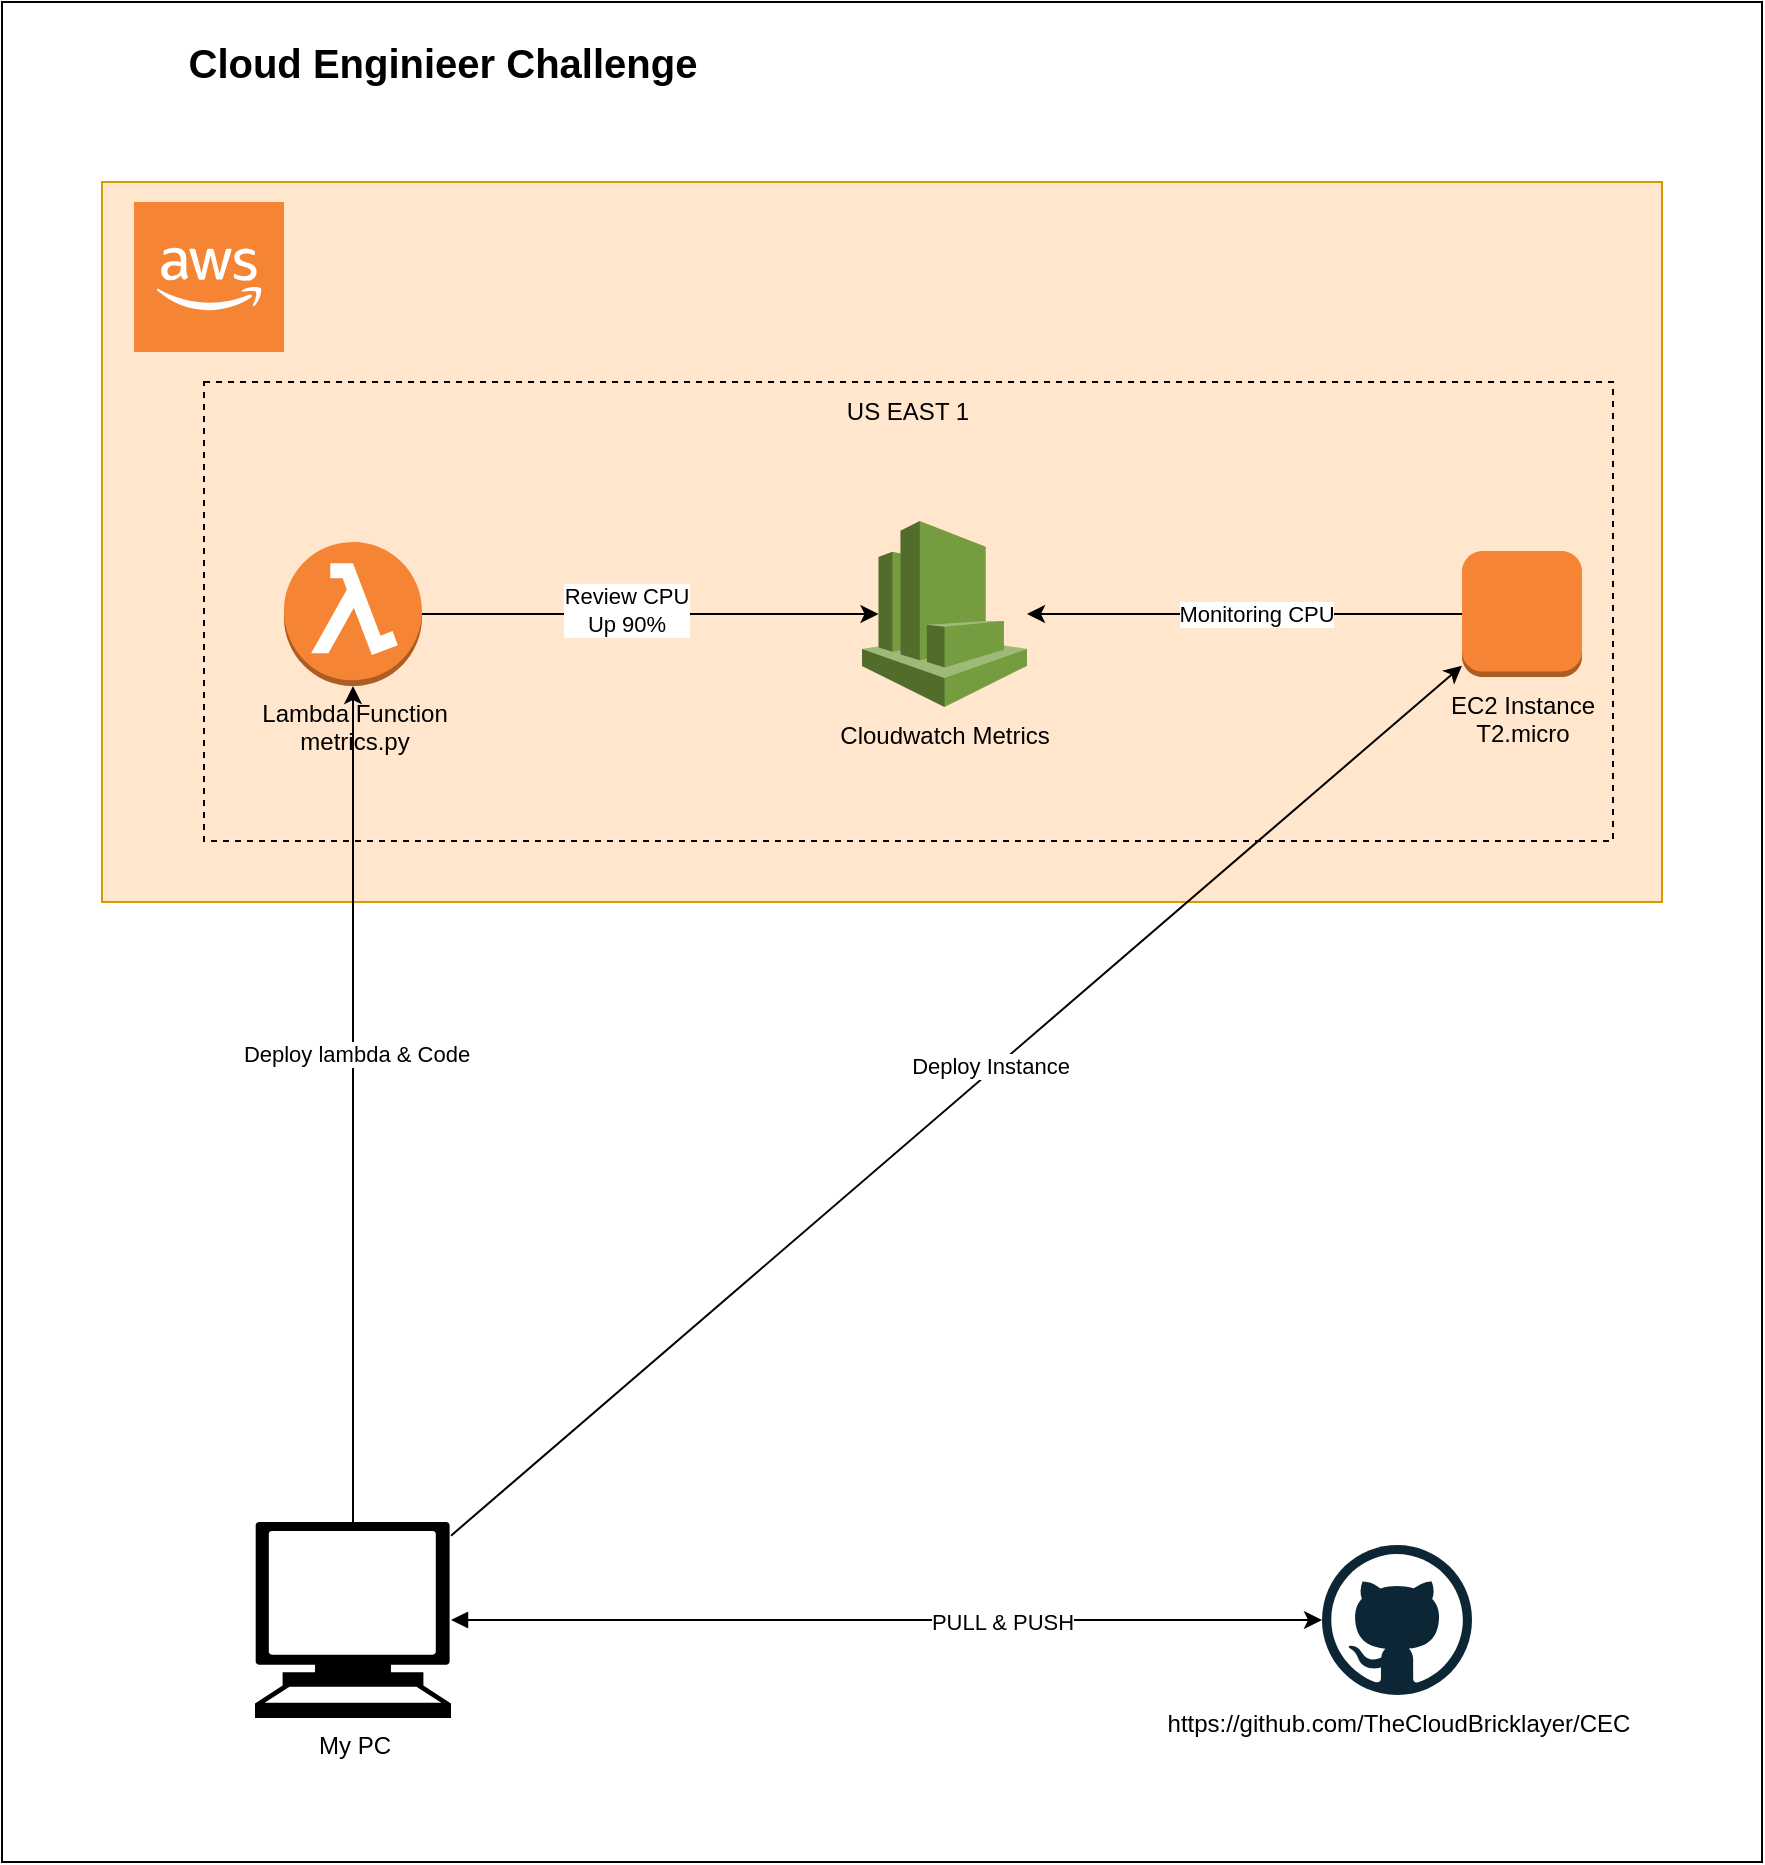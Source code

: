 <mxfile version="16.5.1" type="device"><diagram id="HbQlrvwpYNPAU646R0Rx" name="Página-1"><mxGraphModel dx="1929" dy="865" grid="1" gridSize="10" guides="1" tooltips="1" connect="1" arrows="1" fold="1" page="1" pageScale="1" pageWidth="827" pageHeight="1169" math="0" shadow="0"><root><mxCell id="0"/><mxCell id="1" parent="0"/><mxCell id="whJFgz4hKglbpT-t5Eth-14" value="" style="rounded=0;whiteSpace=wrap;html=1;fillColor=#ffe6cc;strokeColor=#d79b00;" parent="1" vertex="1"><mxGeometry x="10" y="130" width="780" height="360" as="geometry"/></mxCell><mxCell id="whJFgz4hKglbpT-t5Eth-1" value="https://github.com/TheCloudBricklayer/CEC" style="dashed=0;outlineConnect=0;html=1;align=center;labelPosition=center;verticalLabelPosition=bottom;verticalAlign=top;shape=mxgraph.weblogos.github" parent="1" vertex="1"><mxGeometry x="620" y="811.5" width="75" height="75" as="geometry"/></mxCell><mxCell id="whJFgz4hKglbpT-t5Eth-5" style="edgeStyle=orthogonalEdgeStyle;rounded=0;orthogonalLoop=1;jettySize=auto;html=1;exitX=0;exitY=0.5;exitDx=0;exitDy=0;exitPerimeter=0;" parent="1" source="whJFgz4hKglbpT-t5Eth-2" target="whJFgz4hKglbpT-t5Eth-4" edge="1"><mxGeometry relative="1" as="geometry"><Array as="points"><mxPoint x="730" y="346"/><mxPoint x="730" y="346"/></Array></mxGeometry></mxCell><mxCell id="whJFgz4hKglbpT-t5Eth-6" value="Monitoring CPU" style="edgeLabel;html=1;align=center;verticalAlign=middle;resizable=0;points=[];" parent="whJFgz4hKglbpT-t5Eth-5" vertex="1" connectable="0"><mxGeometry x="0.234" relative="1" as="geometry"><mxPoint as="offset"/></mxGeometry></mxCell><mxCell id="whJFgz4hKglbpT-t5Eth-2" value="EC2 Instance&lt;br&gt;T2.micro&lt;br&gt;" style="outlineConnect=0;dashed=0;verticalLabelPosition=bottom;verticalAlign=top;align=center;html=1;shape=mxgraph.aws3.instance;fillColor=#F58534;gradientColor=none;" parent="1" vertex="1"><mxGeometry x="690" y="314.5" width="60" height="63" as="geometry"/></mxCell><mxCell id="whJFgz4hKglbpT-t5Eth-7" style="edgeStyle=orthogonalEdgeStyle;rounded=0;orthogonalLoop=1;jettySize=auto;html=1;entryX=0.1;entryY=0.5;entryDx=0;entryDy=0;entryPerimeter=0;" parent="1" source="whJFgz4hKglbpT-t5Eth-3" target="whJFgz4hKglbpT-t5Eth-4" edge="1"><mxGeometry relative="1" as="geometry"/></mxCell><mxCell id="whJFgz4hKglbpT-t5Eth-8" value="Review CPU&lt;br&gt;Up 90%" style="edgeLabel;html=1;align=center;verticalAlign=middle;resizable=0;points=[];" parent="whJFgz4hKglbpT-t5Eth-7" vertex="1" connectable="0"><mxGeometry x="-0.109" y="1" relative="1" as="geometry"><mxPoint y="-1" as="offset"/></mxGeometry></mxCell><mxCell id="whJFgz4hKglbpT-t5Eth-3" value="Lambda Function&lt;br&gt;metrics.py" style="outlineConnect=0;dashed=0;verticalLabelPosition=bottom;verticalAlign=top;align=center;html=1;shape=mxgraph.aws3.lambda_function;fillColor=#F58534;gradientColor=none;" parent="1" vertex="1"><mxGeometry x="101" y="310" width="69" height="72" as="geometry"/></mxCell><mxCell id="whJFgz4hKglbpT-t5Eth-4" value="Cloudwatch Metrics" style="outlineConnect=0;dashed=0;verticalLabelPosition=bottom;verticalAlign=top;align=center;html=1;shape=mxgraph.aws3.cloudwatch;fillColor=#759C3E;gradientColor=none;" parent="1" vertex="1"><mxGeometry x="390" y="299.5" width="82.5" height="93" as="geometry"/></mxCell><mxCell id="whJFgz4hKglbpT-t5Eth-10" style="edgeStyle=orthogonalEdgeStyle;rounded=0;orthogonalLoop=1;jettySize=auto;html=1;entryX=0.5;entryY=1;entryDx=0;entryDy=0;entryPerimeter=0;" parent="1" source="whJFgz4hKglbpT-t5Eth-9" target="whJFgz4hKglbpT-t5Eth-3" edge="1"><mxGeometry relative="1" as="geometry"/></mxCell><mxCell id="whJFgz4hKglbpT-t5Eth-13" value="Deploy lambda &amp;amp; Code" style="edgeLabel;html=1;align=center;verticalAlign=middle;resizable=0;points=[];" parent="whJFgz4hKglbpT-t5Eth-10" vertex="1" connectable="0"><mxGeometry x="0.12" relative="1" as="geometry"><mxPoint x="1" as="offset"/></mxGeometry></mxCell><mxCell id="whJFgz4hKglbpT-t5Eth-11" style="rounded=0;orthogonalLoop=1;jettySize=auto;html=1;" parent="1" source="whJFgz4hKglbpT-t5Eth-9" target="whJFgz4hKglbpT-t5Eth-2" edge="1"><mxGeometry relative="1" as="geometry"/></mxCell><mxCell id="whJFgz4hKglbpT-t5Eth-12" value="Deploy Instance" style="edgeLabel;html=1;align=center;verticalAlign=middle;resizable=0;points=[];" parent="whJFgz4hKglbpT-t5Eth-11" vertex="1" connectable="0"><mxGeometry x="0.072" y="2" relative="1" as="geometry"><mxPoint as="offset"/></mxGeometry></mxCell><mxCell id="whJFgz4hKglbpT-t5Eth-18" style="edgeStyle=none;rounded=0;orthogonalLoop=1;jettySize=auto;html=1;startArrow=block;startFill=1;" parent="1" source="whJFgz4hKglbpT-t5Eth-9" target="whJFgz4hKglbpT-t5Eth-1" edge="1"><mxGeometry relative="1" as="geometry"/></mxCell><mxCell id="whJFgz4hKglbpT-t5Eth-19" value="PULL &amp;amp; PUSH" style="edgeLabel;html=1;align=center;verticalAlign=middle;resizable=0;points=[];" parent="whJFgz4hKglbpT-t5Eth-18" vertex="1" connectable="0"><mxGeometry x="0.261" y="-1" relative="1" as="geometry"><mxPoint x="1" as="offset"/></mxGeometry></mxCell><mxCell id="whJFgz4hKglbpT-t5Eth-9" value="My PC" style="shape=mxgraph.signs.tech.computer;html=1;pointerEvents=1;fillColor=#000000;strokeColor=none;verticalLabelPosition=bottom;verticalAlign=top;align=center;" parent="1" vertex="1"><mxGeometry x="86.5" y="800" width="98" height="98" as="geometry"/></mxCell><mxCell id="whJFgz4hKglbpT-t5Eth-15" value="" style="outlineConnect=0;dashed=0;verticalLabelPosition=bottom;verticalAlign=top;align=center;html=1;shape=mxgraph.aws3.cloud_2;fillColor=#F58534;gradientColor=none;" parent="1" vertex="1"><mxGeometry x="26" y="140" width="75" height="75" as="geometry"/></mxCell><mxCell id="whJFgz4hKglbpT-t5Eth-16" value="" style="rounded=0;whiteSpace=wrap;html=1;fillColor=none;dashed=1;" parent="1" vertex="1"><mxGeometry x="61" y="230" width="704.5" height="229.5" as="geometry"/></mxCell><mxCell id="whJFgz4hKglbpT-t5Eth-17" value="US EAST 1" style="text;html=1;strokeColor=none;fillColor=none;align=center;verticalAlign=middle;whiteSpace=wrap;rounded=0;dashed=1;" parent="1" vertex="1"><mxGeometry x="363.25" y="230" width="100" height="30" as="geometry"/></mxCell><mxCell id="whJFgz4hKglbpT-t5Eth-20" value="&lt;font style=&quot;font-size: 20px&quot;&gt;&lt;b&gt;Cloud Enginieer Challenge&lt;/b&gt;&lt;/font&gt;" style="text;html=1;strokeColor=none;fillColor=none;align=center;verticalAlign=middle;whiteSpace=wrap;rounded=0;dashed=1;" parent="1" vertex="1"><mxGeometry x="41" y="40" width="279" height="60" as="geometry"/></mxCell><mxCell id="fLl8NG8-cmYp7mjqd2bM-1" value="" style="rounded=0;whiteSpace=wrap;html=1;fillColor=none;" vertex="1" parent="1"><mxGeometry x="-40" y="40" width="880" height="930" as="geometry"/></mxCell></root></mxGraphModel></diagram></mxfile>